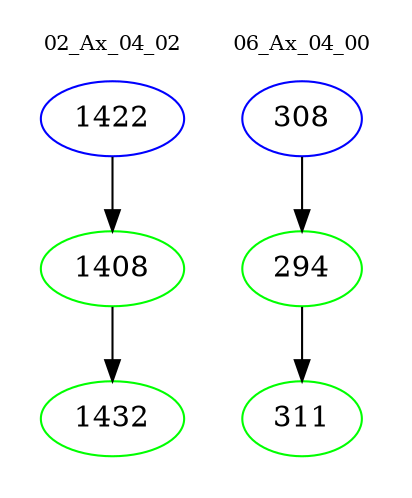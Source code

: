 digraph{
subgraph cluster_0 {
color = white
label = "02_Ax_04_02";
fontsize=10;
T0_1422 [label="1422", color="blue"]
T0_1422 -> T0_1408 [color="black"]
T0_1408 [label="1408", color="green"]
T0_1408 -> T0_1432 [color="black"]
T0_1432 [label="1432", color="green"]
}
subgraph cluster_1 {
color = white
label = "06_Ax_04_00";
fontsize=10;
T1_308 [label="308", color="blue"]
T1_308 -> T1_294 [color="black"]
T1_294 [label="294", color="green"]
T1_294 -> T1_311 [color="black"]
T1_311 [label="311", color="green"]
}
}
